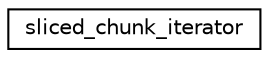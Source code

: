 digraph "Graphical Class Hierarchy"
{
  edge [fontname="Helvetica",fontsize="10",labelfontname="Helvetica",labelfontsize="10"];
  node [fontname="Helvetica",fontsize="10",shape=record];
  rankdir="LR";
  Node1 [label="sliced_chunk_iterator",height=0.2,width=0.4,color="black", fillcolor="white", style="filled",URL="$classsliced__chunk__iterator.html",tooltip="Helper to iterate easily through corresponding chunks of two dumps simultaneously. "];
}
